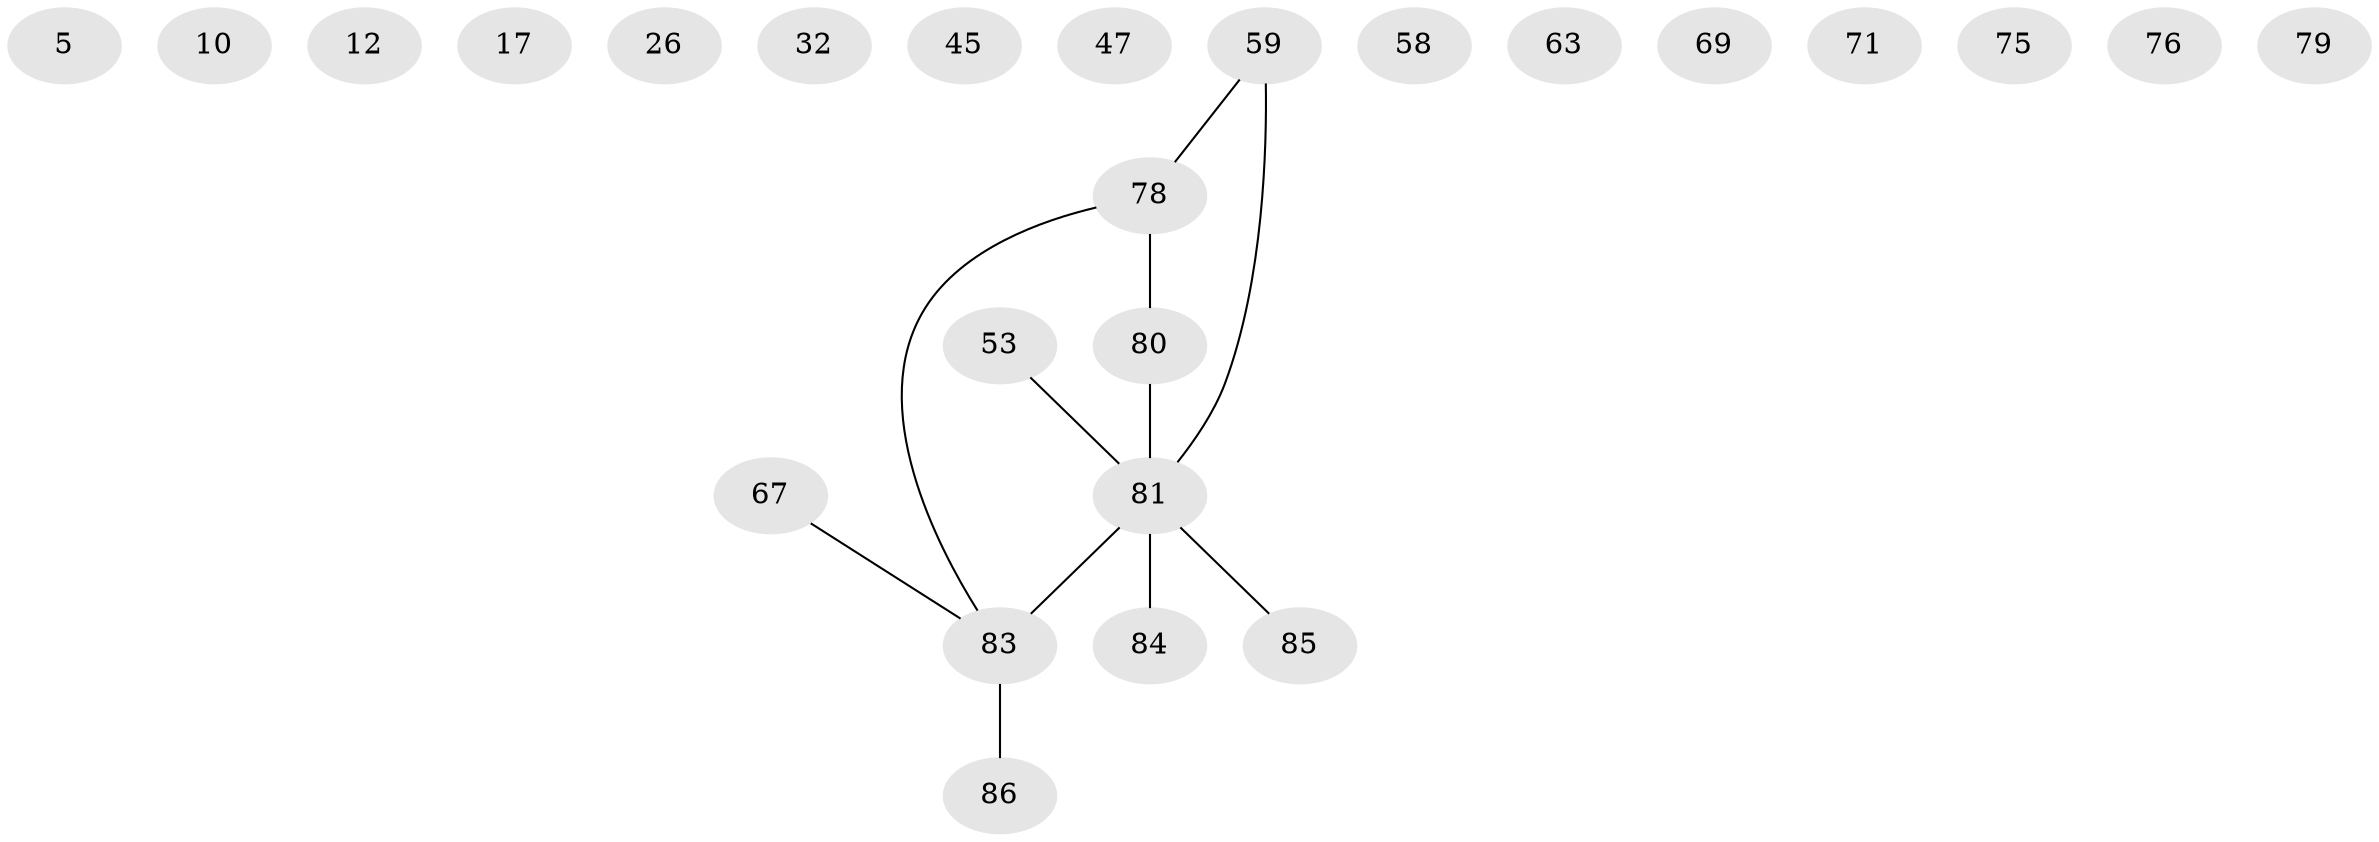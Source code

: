 // original degree distribution, {5: 0.06976744186046512, 4: 0.09302325581395349, 3: 0.22093023255813954, 0: 0.1511627906976744, 2: 0.27906976744186046, 1: 0.1744186046511628, 6: 0.011627906976744186}
// Generated by graph-tools (version 1.1) at 2025/43/03/04/25 21:43:37]
// undirected, 25 vertices, 11 edges
graph export_dot {
graph [start="1"]
  node [color=gray90,style=filled];
  5;
  10;
  12;
  17;
  26;
  32;
  45;
  47;
  53;
  58;
  59 [super="+50"];
  63;
  67;
  69;
  71 [super="+13"];
  75;
  76 [super="+55+64"];
  78 [super="+73+66"];
  79;
  80 [super="+72+44"];
  81 [super="+43+77+70+62"];
  83 [super="+82+56+57+74"];
  84 [super="+1"];
  85;
  86 [super="+21"];
  53 -- 81;
  59 -- 81 [weight=3];
  59 -- 78 [weight=2];
  67 -- 83;
  78 -- 80 [weight=2];
  78 -- 83 [weight=2];
  80 -- 81 [weight=4];
  81 -- 83 [weight=8];
  81 -- 84 [weight=7];
  81 -- 85;
  83 -- 86;
}
